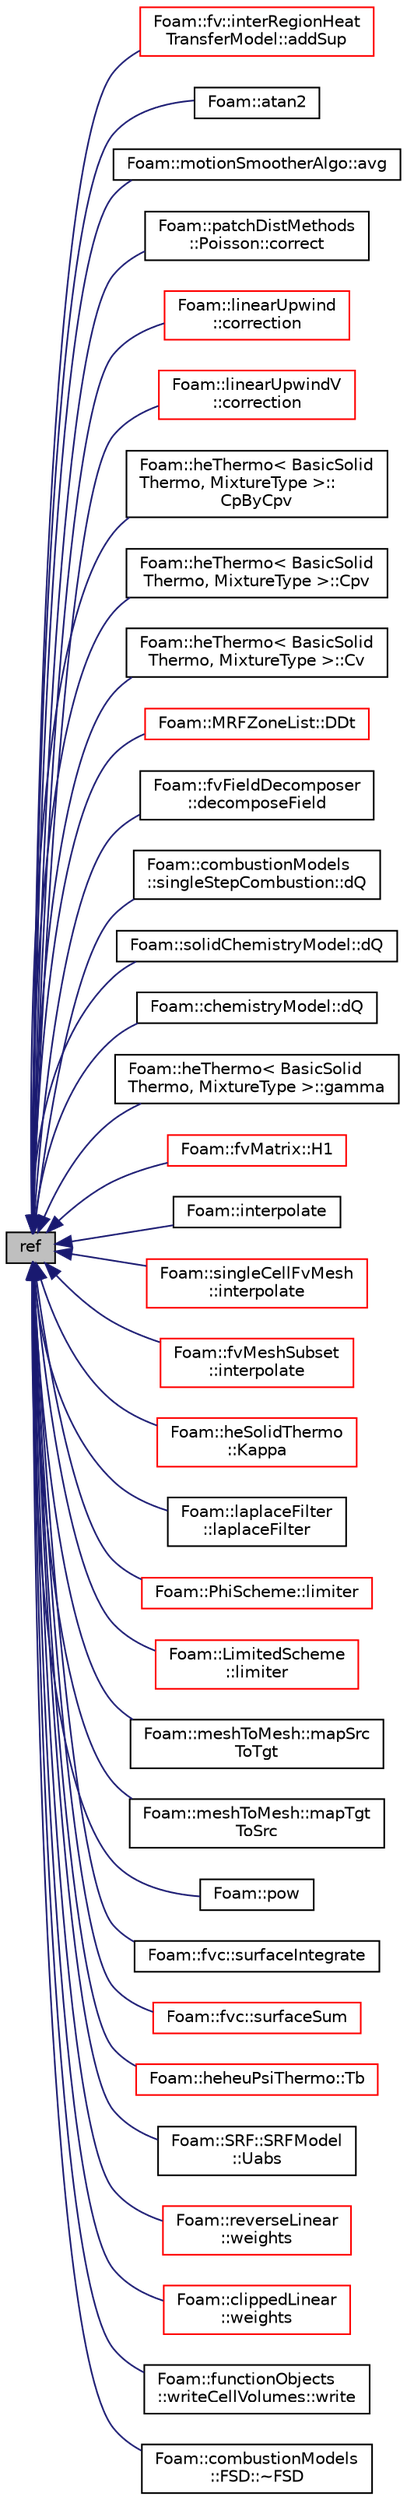 digraph "ref"
{
  bgcolor="transparent";
  edge [fontname="Helvetica",fontsize="10",labelfontname="Helvetica",labelfontsize="10"];
  node [fontname="Helvetica",fontsize="10",shape=record];
  rankdir="LR";
  Node44 [label="ref",height=0.2,width=0.4,color="black", fillcolor="grey75", style="filled", fontcolor="black"];
  Node44 -> Node45 [dir="back",color="midnightblue",fontsize="10",style="solid",fontname="Helvetica"];
  Node45 [label="Foam::fv::interRegionHeat\lTransferModel::addSup",height=0.2,width=0.4,color="red",URL="$a24677.html#a6944ee16225e24c97df423c35d4cd199",tooltip="Source term to energy equation. "];
  Node44 -> Node47 [dir="back",color="midnightblue",fontsize="10",style="solid",fontname="Helvetica"];
  Node47 [label="Foam::atan2",height=0.2,width=0.4,color="black",URL="$a21851.html#aa32511d4eb698f1a892b1ea7be3b37df"];
  Node44 -> Node48 [dir="back",color="midnightblue",fontsize="10",style="solid",fontname="Helvetica"];
  Node48 [label="Foam::motionSmootherAlgo::avg",height=0.2,width=0.4,color="black",URL="$a22297.html#a1e9ece659896c4f16989da23808fd724"];
  Node44 -> Node49 [dir="back",color="midnightblue",fontsize="10",style="solid",fontname="Helvetica"];
  Node49 [label="Foam::patchDistMethods\l::Poisson::correct",height=0.2,width=0.4,color="black",URL="$a23729.html#a612bb420e07dbe61608dafebdebbaf8a",tooltip="Correct the given distance-to-patch and normal-to-patch fields. "];
  Node44 -> Node50 [dir="back",color="midnightblue",fontsize="10",style="solid",fontname="Helvetica"];
  Node50 [label="Foam::linearUpwind\l::correction",height=0.2,width=0.4,color="red",URL="$a24025.html#ac26ead7414cbab39c598047884ab43b5",tooltip="Return the explicit correction to the face-interpolate. "];
  Node44 -> Node54 [dir="back",color="midnightblue",fontsize="10",style="solid",fontname="Helvetica"];
  Node54 [label="Foam::linearUpwindV\l::correction",height=0.2,width=0.4,color="red",URL="$a24029.html#ac26ead7414cbab39c598047884ab43b5",tooltip="Return the explicit correction to the face-interpolate. "];
  Node44 -> Node56 [dir="back",color="midnightblue",fontsize="10",style="solid",fontname="Helvetica"];
  Node56 [label="Foam::heThermo\< BasicSolid\lThermo, MixtureType \>::\lCpByCpv",height=0.2,width=0.4,color="black",URL="$a31021.html#a89059e91ea9b67427f9143f9f3f85a3f",tooltip="Heat capacity ratio []. "];
  Node44 -> Node57 [dir="back",color="midnightblue",fontsize="10",style="solid",fontname="Helvetica"];
  Node57 [label="Foam::heThermo\< BasicSolid\lThermo, MixtureType \>::Cpv",height=0.2,width=0.4,color="black",URL="$a31021.html#afaec0581f74d8cdba7d7de7dc8c749b0",tooltip="Heat capacity at constant pressure/volume [J/kg/K]. "];
  Node44 -> Node58 [dir="back",color="midnightblue",fontsize="10",style="solid",fontname="Helvetica"];
  Node58 [label="Foam::heThermo\< BasicSolid\lThermo, MixtureType \>::Cv",height=0.2,width=0.4,color="black",URL="$a31021.html#ae9f240d1fdcd382115a0bb96bd18da5c",tooltip="Heat capacity at constant volume [J/kg/K]. "];
  Node44 -> Node59 [dir="back",color="midnightblue",fontsize="10",style="solid",fontname="Helvetica"];
  Node59 [label="Foam::MRFZoneList::DDt",height=0.2,width=0.4,color="red",URL="$a22685.html#aead67749dbc72aa671520c08bf846a87",tooltip="Return the frame acceleration. "];
  Node44 -> Node62 [dir="back",color="midnightblue",fontsize="10",style="solid",fontname="Helvetica"];
  Node62 [label="Foam::fvFieldDecomposer\l::decomposeField",height=0.2,width=0.4,color="black",URL="$a29909.html#ac64d186bb85fa37dd974d25b2a0ddc9c"];
  Node44 -> Node63 [dir="back",color="midnightblue",fontsize="10",style="solid",fontname="Helvetica"];
  Node63 [label="Foam::combustionModels\l::singleStepCombustion::dQ",height=0.2,width=0.4,color="black",URL="$a22033.html#a4343f5b2b50b83854a7bf6c2732c2450",tooltip="Heat release rate calculated from fuel consumption rate matrix. "];
  Node44 -> Node64 [dir="back",color="midnightblue",fontsize="10",style="solid",fontname="Helvetica"];
  Node64 [label="Foam::solidChemistryModel::dQ",height=0.2,width=0.4,color="black",URL="$a31537.html#af6dc62b219d3abdbea763cef068aefa4",tooltip="Return the heat release, i.e. enthalpy/sec [m2/s3]. "];
  Node44 -> Node65 [dir="back",color="midnightblue",fontsize="10",style="solid",fontname="Helvetica"];
  Node65 [label="Foam::chemistryModel::dQ",height=0.2,width=0.4,color="black",URL="$a31053.html#af6dc62b219d3abdbea763cef068aefa4",tooltip="Return the heat release, i.e. enthalpy/sec [kg/m2/s3]. "];
  Node44 -> Node66 [dir="back",color="midnightblue",fontsize="10",style="solid",fontname="Helvetica"];
  Node66 [label="Foam::heThermo\< BasicSolid\lThermo, MixtureType \>::gamma",height=0.2,width=0.4,color="black",URL="$a31021.html#ab645079e97b3ff01e117f1b731cdc3c2",tooltip="Gamma = Cp/Cv []. "];
  Node44 -> Node67 [dir="back",color="midnightblue",fontsize="10",style="solid",fontname="Helvetica"];
  Node67 [label="Foam::fvMatrix::H1",height=0.2,width=0.4,color="red",URL="$a23173.html#a37a6a42b79a9f56f28f79fab26072d51",tooltip="Return H(1) "];
  Node44 -> Node73 [dir="back",color="midnightblue",fontsize="10",style="solid",fontname="Helvetica"];
  Node73 [label="Foam::interpolate",height=0.2,width=0.4,color="black",URL="$a21851.html#ab78a11ca7821ef611119242663cbe895",tooltip="Interpolate field vf according to direction dir. "];
  Node44 -> Node74 [dir="back",color="midnightblue",fontsize="10",style="solid",fontname="Helvetica"];
  Node74 [label="Foam::singleCellFvMesh\l::interpolate",height=0.2,width=0.4,color="red",URL="$a23697.html#af97d05ec6e72fd577f9913c9bd086797",tooltip="Map volField. Internal field set to average, patch fields straight. "];
  Node44 -> Node76 [dir="back",color="midnightblue",fontsize="10",style="solid",fontname="Helvetica"];
  Node76 [label="Foam::fvMeshSubset\l::interpolate",height=0.2,width=0.4,color="red",URL="$a22201.html#ab2b56c3ad77bae1b74dcfcb148e29073",tooltip="Map volume field. "];
  Node44 -> Node100 [dir="back",color="midnightblue",fontsize="10",style="solid",fontname="Helvetica"];
  Node100 [label="Foam::heSolidThermo\l::Kappa",height=0.2,width=0.4,color="red",URL="$a31569.html#aa9b6196723282fed494a11975c0e84eb",tooltip="Anisotropic thermal conductivity [W/m/K]. "];
  Node44 -> Node102 [dir="back",color="midnightblue",fontsize="10",style="solid",fontname="Helvetica"];
  Node102 [label="Foam::laplaceFilter\l::laplaceFilter",height=0.2,width=0.4,color="black",URL="$a32265.html#a87f186f0b5de562cf1f79251fec52491",tooltip="Construct from components. "];
  Node44 -> Node103 [dir="back",color="midnightblue",fontsize="10",style="solid",fontname="Helvetica"];
  Node103 [label="Foam::PhiScheme::limiter",height=0.2,width=0.4,color="red",URL="$a23889.html#ab5b7fd4ec9a566fa360765146f0c4f4f",tooltip="Return the interpolation weighting factors. "];
  Node44 -> Node105 [dir="back",color="midnightblue",fontsize="10",style="solid",fontname="Helvetica"];
  Node105 [label="Foam::LimitedScheme\l::limiter",height=0.2,width=0.4,color="red",URL="$a23841.html#ab5b7fd4ec9a566fa360765146f0c4f4f",tooltip="Return the interpolation weighting factors. "];
  Node44 -> Node109 [dir="back",color="midnightblue",fontsize="10",style="solid",fontname="Helvetica"];
  Node109 [label="Foam::meshToMesh::mapSrc\lToTgt",height=0.2,width=0.4,color="black",URL="$a30521.html#a9ab9fbbbcdec102aff6bb4ace6570549"];
  Node44 -> Node110 [dir="back",color="midnightblue",fontsize="10",style="solid",fontname="Helvetica"];
  Node110 [label="Foam::meshToMesh::mapTgt\lToSrc",height=0.2,width=0.4,color="black",URL="$a30521.html#a0b1f981073d43424da89fc142cd3af2b"];
  Node44 -> Node111 [dir="back",color="midnightblue",fontsize="10",style="solid",fontname="Helvetica"];
  Node111 [label="Foam::pow",height=0.2,width=0.4,color="black",URL="$a21851.html#a30393fce772edaf7f8b827935f702be9"];
  Node44 -> Node112 [dir="back",color="midnightblue",fontsize="10",style="solid",fontname="Helvetica"];
  Node112 [label="Foam::fvc::surfaceIntegrate",height=0.2,width=0.4,color="black",URL="$a21861.html#a9c95a4e3c2b8abacbac5761792c17af2"];
  Node44 -> Node113 [dir="back",color="midnightblue",fontsize="10",style="solid",fontname="Helvetica"];
  Node113 [label="Foam::fvc::surfaceSum",height=0.2,width=0.4,color="red",URL="$a21861.html#aa0a1e3c4ec02aa6a37f517c4d5270046"];
  Node44 -> Node232 [dir="back",color="midnightblue",fontsize="10",style="solid",fontname="Helvetica"];
  Node232 [label="Foam::heheuPsiThermo::Tb",height=0.2,width=0.4,color="red",URL="$a31513.html#a96b8c2b2e63487dc5e33694a84705563",tooltip="Burnt gas temperature [K]. "];
  Node44 -> Node234 [dir="back",color="midnightblue",fontsize="10",style="solid",fontname="Helvetica"];
  Node234 [label="Foam::SRF::SRFModel\l::Uabs",height=0.2,width=0.4,color="black",URL="$a22753.html#a0c55297bd25105f3618d73c1375311ce",tooltip="Return absolute velocity for complete mesh. "];
  Node44 -> Node235 [dir="back",color="midnightblue",fontsize="10",style="solid",fontname="Helvetica"];
  Node235 [label="Foam::reverseLinear\l::weights",height=0.2,width=0.4,color="red",URL="$a24081.html#a97d44830bee9a59c32896acc622352e9",tooltip="Return the interpolation weighting factors. "];
  Node44 -> Node237 [dir="back",color="midnightblue",fontsize="10",style="solid",fontname="Helvetica"];
  Node237 [label="Foam::clippedLinear\l::weights",height=0.2,width=0.4,color="red",URL="$a23981.html#a97d44830bee9a59c32896acc622352e9",tooltip="Return the interpolation weighting factors. "];
  Node44 -> Node239 [dir="back",color="midnightblue",fontsize="10",style="solid",fontname="Helvetica"];
  Node239 [label="Foam::functionObjects\l::writeCellVolumes::write",height=0.2,width=0.4,color="black",URL="$a24349.html#ae8f6374e29a250261b3979bbd6e5cb40",tooltip="Write the cell-centre fields. "];
  Node44 -> Node240 [dir="back",color="midnightblue",fontsize="10",style="solid",fontname="Helvetica"];
  Node240 [label="Foam::combustionModels\l::FSD::~FSD",height=0.2,width=0.4,color="black",URL="$a21977.html#ace0fc80069db69d09e51a5a3c67586ee"];
}
